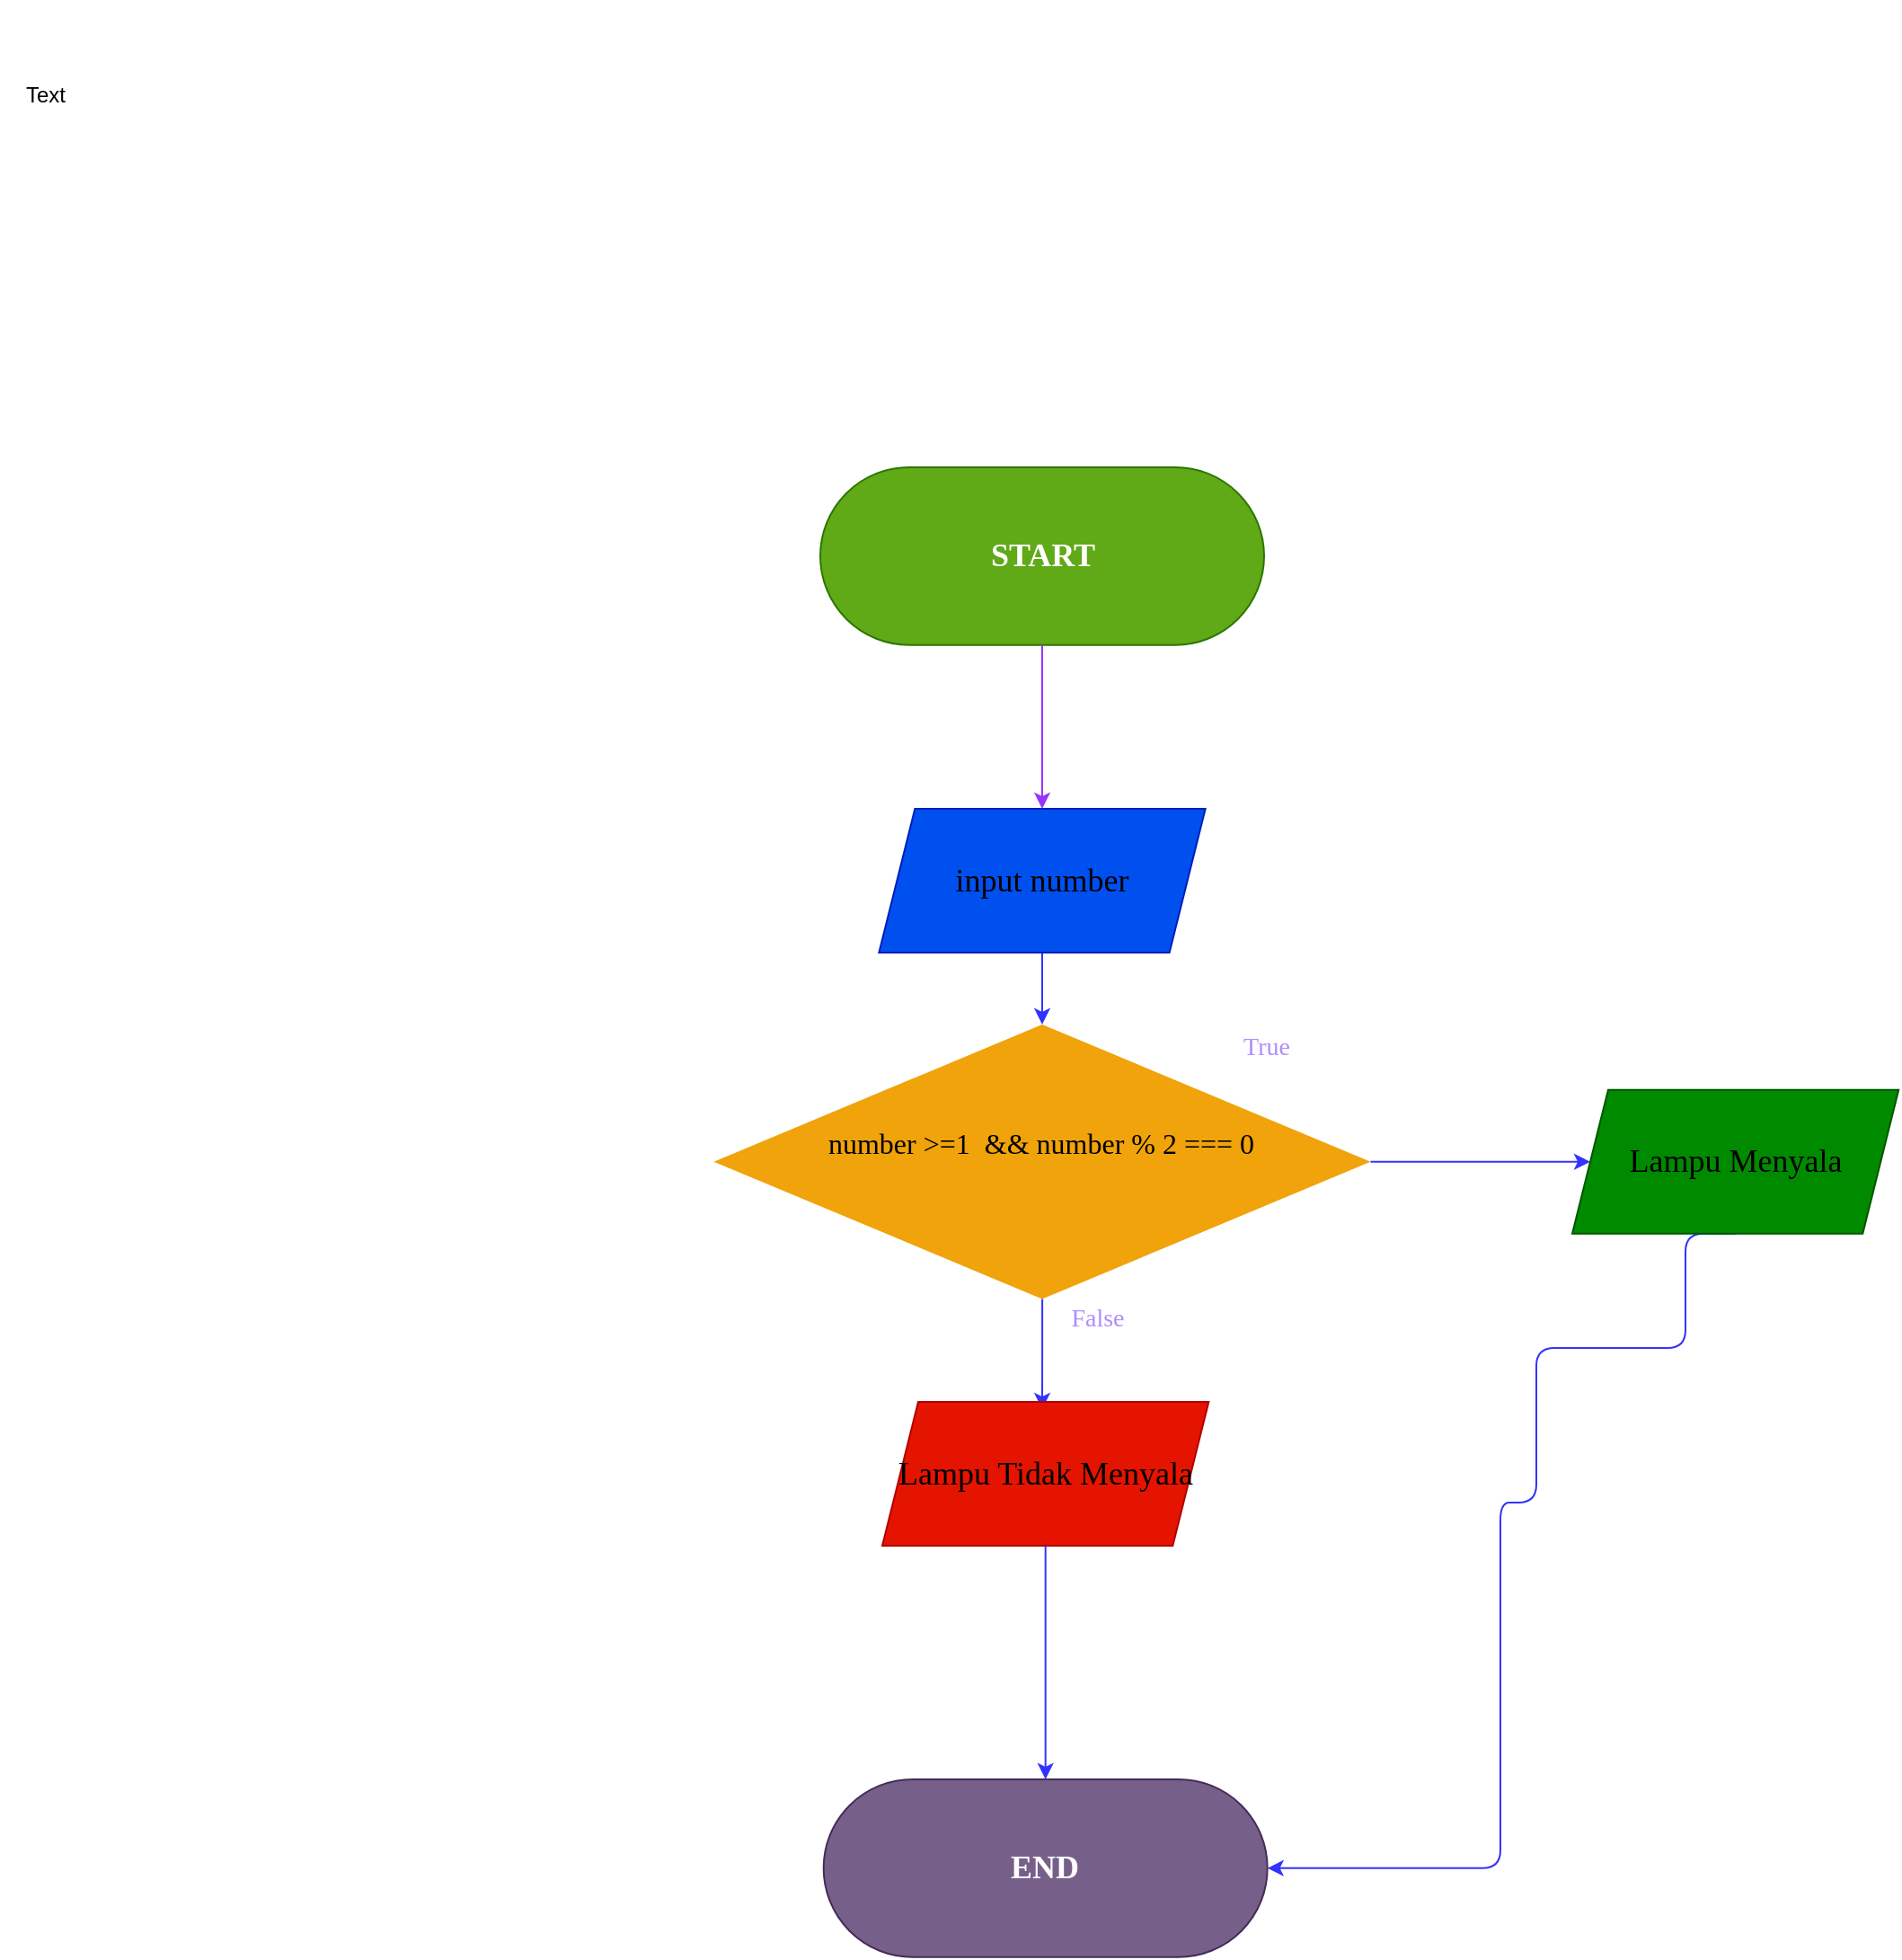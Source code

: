 <mxfile version="22.0.2" type="device">
  <diagram name="Page-1" id="Ex1frc1PTRXU7MS7A43f">
    <mxGraphModel dx="3769" dy="1813" grid="1" gridSize="10" guides="1" tooltips="1" connect="1" arrows="1" fold="1" page="1" pageScale="1" pageWidth="850" pageHeight="1100" math="0" shadow="0">
      <root>
        <mxCell id="0" />
        <mxCell id="1" parent="0" />
        <mxCell id="gpjOHsNoIxWcmrj4c9FE-68" style="edgeStyle=orthogonalEdgeStyle;orthogonalLoop=1;jettySize=auto;html=1;entryX=0.5;entryY=0;entryDx=0;entryDy=0;curved=1;strokeColor=#3333FF;" parent="1" source="gpjOHsNoIxWcmrj4c9FE-65" target="gpjOHsNoIxWcmrj4c9FE-18" edge="1">
          <mxGeometry relative="1" as="geometry">
            <mxPoint x="-1694.995" y="-321" as="targetPoint" />
          </mxGeometry>
        </mxCell>
        <mxCell id="gpjOHsNoIxWcmrj4c9FE-65" value="&lt;font color=&quot;#000000&quot; face=&quot;Montserrat&quot;&gt;&lt;span style=&quot;font-size: 18px;&quot;&gt;input number&lt;/span&gt;&lt;/font&gt;" style="shape=parallelogram;perimeter=parallelogramPerimeter;whiteSpace=wrap;html=1;fixedSize=1;fillColor=#0050ef;strokeColor=#001DBC;fontColor=#ffffff;" parent="1" vertex="1">
          <mxGeometry x="-1785.82" y="-470.0" width="181.64" height="80.02" as="geometry" />
        </mxCell>
        <mxCell id="gpjOHsNoIxWcmrj4c9FE-3" value="&lt;b&gt;&lt;font style=&quot;font-size: 18px;&quot;&gt;START&lt;/font&gt;&lt;/b&gt;" style="rounded=1;whiteSpace=wrap;html=1;arcSize=50;fillColor=#60a917;strokeColor=#2D7600;fontColor=#ffffff;fontFamily=Montserrat;fontSource=https%3A%2F%2Ffonts.googleapis.com%2Fcss%3Ffamily%3DMontserrat;fontSize=14;" parent="1" vertex="1">
          <mxGeometry x="-1818.494" y="-660.0" width="246.995" height="98.841" as="geometry" />
        </mxCell>
        <mxCell id="gpjOHsNoIxWcmrj4c9FE-5" style="edgeStyle=orthogonalEdgeStyle;rounded=0;orthogonalLoop=1;jettySize=auto;html=1;entryX=0.5;entryY=0;entryDx=0;entryDy=0;strokeColor=#9933FF;" parent="1" source="gpjOHsNoIxWcmrj4c9FE-3" target="gpjOHsNoIxWcmrj4c9FE-65" edge="1">
          <mxGeometry relative="1" as="geometry" />
        </mxCell>
        <mxCell id="gpjOHsNoIxWcmrj4c9FE-103" value="&lt;font style=&quot;font-size: 14px;&quot; color=&quot;#b08cff&quot;&gt;True&lt;/font&gt;" style="text;html=1;align=center;verticalAlign=middle;whiteSpace=wrap;rounded=0;fontFamily=Montserrat;fontSource=https%3A%2F%2Ffonts.googleapis.com%2Fcss%3Ffamily%3DMontserrat;fontSize=14;fillColor=none;" parent="1" vertex="1">
          <mxGeometry x="-1620.001" y="-360.998" width="99.663" height="47.245" as="geometry" />
        </mxCell>
        <mxCell id="gpjOHsNoIxWcmrj4c9FE-108" value="&lt;h1&gt;&lt;font color=&quot;#ffffff&quot; face=&quot;Montserrat&quot;&gt;&lt;span style=&quot;font-size: 38px;&quot;&gt;FLOWCHART MENENTUKAN&amp;nbsp;&lt;/span&gt;&lt;/font&gt;&lt;/h1&gt;&lt;h1&gt;&lt;font face=&quot;Montserrat&quot; color=&quot;#ffffff&quot;&gt;&lt;span style=&quot;font-size: 38px;&quot;&gt;LAMPU MENYALA&lt;/span&gt;&lt;/font&gt;&lt;/h1&gt;" style="text;html=1;strokeColor=none;fillColor=none;spacing=5;spacingTop=-20;whiteSpace=wrap;overflow=hidden;rounded=0;fontSize=12;align=center;" parent="1" vertex="1">
          <mxGeometry x="-2118.12" y="-910" width="846.25" height="240" as="geometry" />
        </mxCell>
        <mxCell id="gpjOHsNoIxWcmrj4c9FE-18" value="&lt;font color=&quot;#000000&quot; style=&quot;font-size: 16px;&quot;&gt;number &amp;gt;=1&amp;nbsp; &amp;amp;&amp;amp; number % 2 === 0&lt;br&gt;&lt;br&gt;&lt;/font&gt;" style="rhombus;whiteSpace=wrap;html=1;fontSize=14;fontFamily=Montserrat;fillColor=#F0A30A;strokeColor=none;fontSource=https%3A%2F%2Ffonts.googleapis.com%2Fcss%3Ffamily%3DMontserrat;align=center;" parent="1" vertex="1">
          <mxGeometry x="-1877.74" y="-350" width="365.48" height="152.73" as="geometry" />
        </mxCell>
        <mxCell id="gpjOHsNoIxWcmrj4c9FE-110" style="edgeStyle=orthogonalEdgeStyle;rounded=1;orthogonalLoop=1;jettySize=auto;html=1;strokeColor=#3333FF;entryX=1;entryY=0.5;entryDx=0;entryDy=0;exitX=0.5;exitY=1;exitDx=0;exitDy=0;" parent="1" source="Z4XvAWwhBEY-yez4vzoz-1" target="gpjOHsNoIxWcmrj4c9FE-8" edge="1">
          <mxGeometry relative="1" as="geometry">
            <mxPoint x="-1337.166" y="-222.59" as="sourcePoint" />
            <mxPoint x="-1440" y="49.85" as="targetPoint" />
            <Array as="points">
              <mxPoint x="-1337" y="-234" />
              <mxPoint x="-1337" y="-170" />
              <mxPoint x="-1420" y="-170" />
              <mxPoint x="-1420" y="-84" />
              <mxPoint x="-1440" y="-84" />
              <mxPoint x="-1440" y="119" />
            </Array>
          </mxGeometry>
        </mxCell>
        <mxCell id="gpjOHsNoIxWcmrj4c9FE-106" style="edgeStyle=orthogonalEdgeStyle;orthogonalLoop=1;jettySize=auto;html=1;curved=1;strokeColor=#3333FF;entryX=0;entryY=0.5;entryDx=0;entryDy=0;exitX=1;exitY=0.5;exitDx=0;exitDy=0;" parent="1" source="gpjOHsNoIxWcmrj4c9FE-18" target="Z4XvAWwhBEY-yez4vzoz-1" edge="1">
          <mxGeometry relative="1" as="geometry">
            <mxPoint x="-1602.26" y="-265" as="sourcePoint" />
            <mxPoint x="-1388.955" y="-273.635" as="targetPoint" />
          </mxGeometry>
        </mxCell>
        <mxCell id="gpjOHsNoIxWcmrj4c9FE-70" style="edgeStyle=orthogonalEdgeStyle;rounded=0;orthogonalLoop=1;jettySize=auto;html=1;strokeColor=#3333FF;" parent="1" source="gpjOHsNoIxWcmrj4c9FE-18" edge="1">
          <mxGeometry relative="1" as="geometry">
            <mxPoint x="-1695" y="-136" as="targetPoint" />
            <mxPoint x="-1695.0" y="-209.003" as="sourcePoint" />
          </mxGeometry>
        </mxCell>
        <mxCell id="gpjOHsNoIxWcmrj4c9FE-102" value="&lt;font style=&quot;font-size: 14px;&quot; color=&quot;#b08cff&quot;&gt;False&lt;/font&gt;" style="text;html=1;align=center;verticalAlign=middle;whiteSpace=wrap;rounded=0;fontFamily=Montserrat;fontSource=https%3A%2F%2Ffonts.googleapis.com%2Fcss%3Ffamily%3DMontserrat;fontSize=14;fillColor=none;" parent="1" vertex="1">
          <mxGeometry x="-1714.391" y="-209.998" width="99.663" height="47.245" as="geometry" />
        </mxCell>
        <mxCell id="gpjOHsNoIxWcmrj4c9FE-8" value="&lt;b&gt;&lt;font style=&quot;font-size: 18px;&quot;&gt;END&lt;br&gt;&lt;/font&gt;&lt;/b&gt;" style="rounded=1;whiteSpace=wrap;html=1;arcSize=50;fillColor=#76608a;strokeColor=#432D57;fontFamily=Montserrat;fontSource=https%3A%2F%2Ffonts.googleapis.com%2Fcss%3Ffamily%3DMontserrat;fontSize=14;fontColor=#ffffff;" parent="1" vertex="1">
          <mxGeometry x="-1816.654" y="69.999" width="246.995" height="98.841" as="geometry" />
        </mxCell>
        <mxCell id="L9A9BlmpUqtgZ9lb2Vo1-1" value="Text" style="text;html=1;align=center;verticalAlign=middle;resizable=0;points=[];autosize=1;strokeColor=none;fillColor=none;" parent="1" vertex="1">
          <mxGeometry x="-2275" y="-882" width="50" height="30" as="geometry" />
        </mxCell>
        <mxCell id="ENjBnRYwbt-f-_yHgYhD-2" value="&lt;font color=&quot;#000000&quot; face=&quot;Montserrat&quot;&gt;&lt;span style=&quot;font-size: 18px;&quot;&gt;Lampu Tidak Menyala&lt;/span&gt;&lt;/font&gt;" style="shape=parallelogram;perimeter=parallelogramPerimeter;whiteSpace=wrap;html=1;fixedSize=1;fillColor=#e51400;strokeColor=#B20000;fontColor=#ffffff;" parent="1" vertex="1">
          <mxGeometry x="-1783.98" y="-140.0" width="181.64" height="80.02" as="geometry" />
        </mxCell>
        <mxCell id="ENjBnRYwbt-f-_yHgYhD-5" style="edgeStyle=orthogonalEdgeStyle;rounded=0;orthogonalLoop=1;jettySize=auto;html=1;strokeColor=#3333FF;exitX=0.5;exitY=1;exitDx=0;exitDy=0;entryX=0.5;entryY=0;entryDx=0;entryDy=0;" parent="1" source="ENjBnRYwbt-f-_yHgYhD-2" target="gpjOHsNoIxWcmrj4c9FE-8" edge="1">
          <mxGeometry relative="1" as="geometry">
            <mxPoint x="-1695.18" y="23" as="targetPoint" />
            <mxPoint x="-1695.18" y="-50.003" as="sourcePoint" />
          </mxGeometry>
        </mxCell>
        <mxCell id="Z4XvAWwhBEY-yez4vzoz-1" value="&lt;font color=&quot;#000000&quot; face=&quot;Montserrat&quot;&gt;&lt;span style=&quot;font-size: 18px;&quot;&gt;Lampu Menyala&lt;/span&gt;&lt;/font&gt;" style="shape=parallelogram;perimeter=parallelogramPerimeter;whiteSpace=wrap;html=1;fixedSize=1;fillColor=#008a00;strokeColor=#005700;fontColor=#ffffff;" vertex="1" parent="1">
          <mxGeometry x="-1400" y="-313.64" width="181.64" height="80.02" as="geometry" />
        </mxCell>
      </root>
    </mxGraphModel>
  </diagram>
</mxfile>
